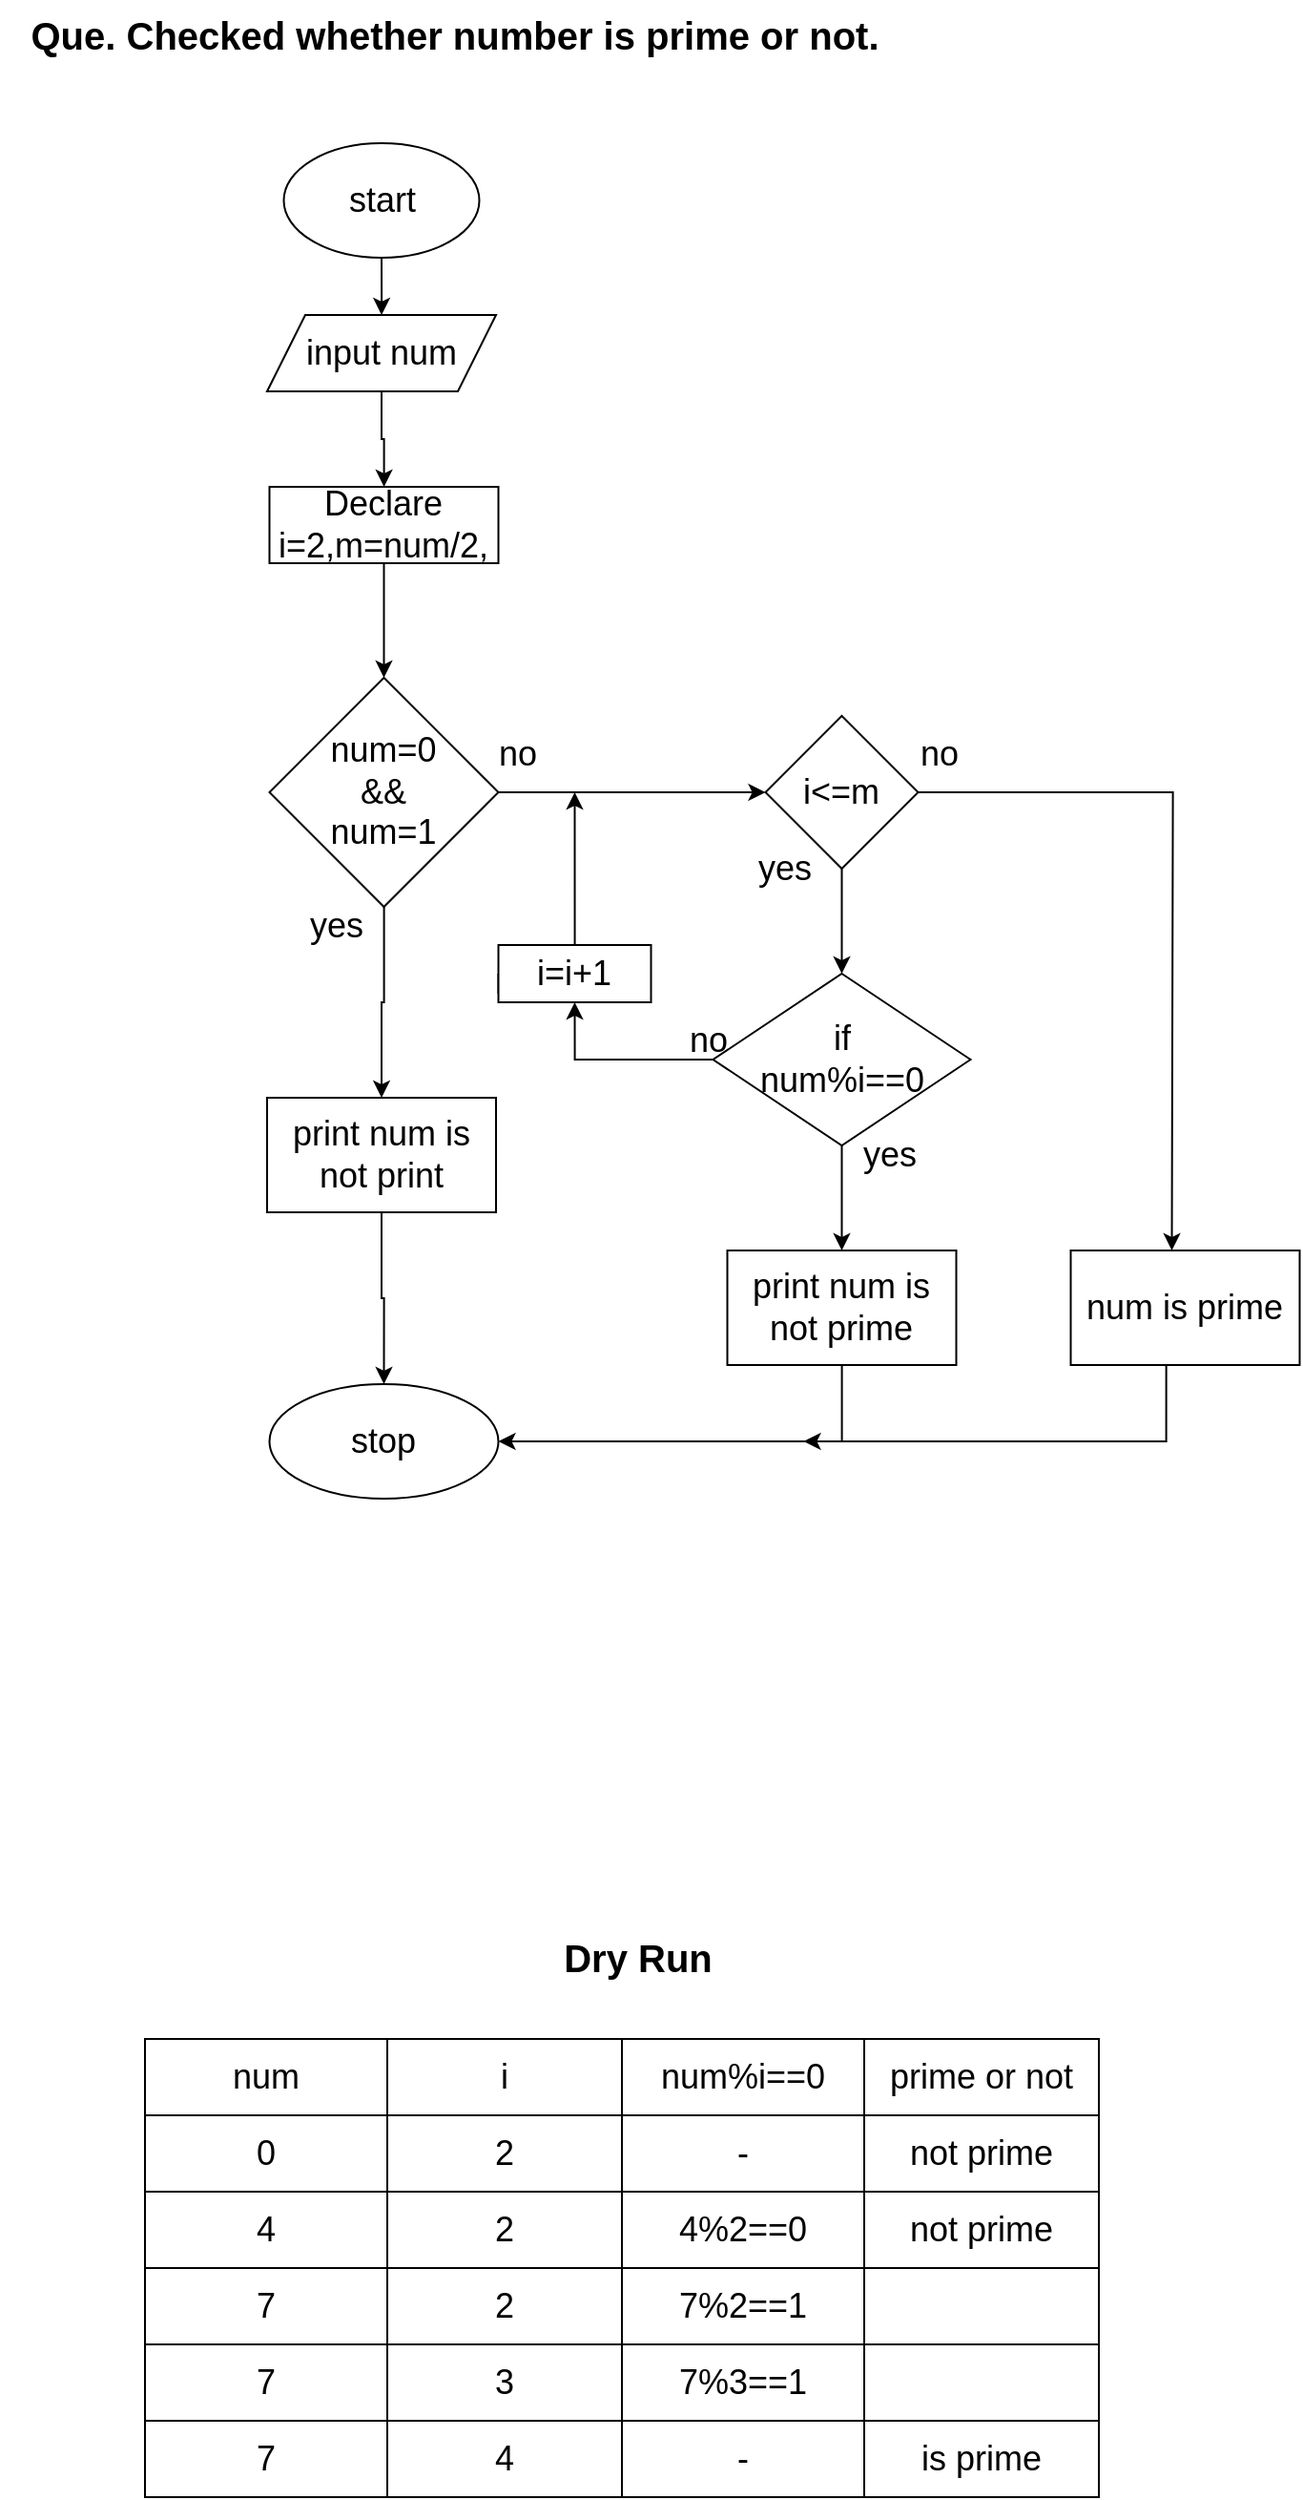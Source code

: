 <mxfile version="20.5.3" type="device"><diagram id="1f9CB9xGdumObMYrWwmQ" name="Prime_or_not"><mxGraphModel dx="1632" dy="-632" grid="1" gridSize="19" guides="1" tooltips="1" connect="1" arrows="1" fold="1" page="1" pageScale="1" pageWidth="850" pageHeight="1100" math="0" shadow="0"><root><mxCell id="0"/><mxCell id="1" parent="0"/><mxCell id="Lca6309_O74RI4bS44Rp-1" value="&lt;b&gt;&lt;font style=&quot;font-size: 20px;&quot;&gt;Que. Checked whether number is prime or not.&lt;/font&gt;&lt;/b&gt;" style="text;html=1;align=center;verticalAlign=middle;resizable=0;points=[];autosize=1;strokeColor=none;fillColor=none;fontSize=18;" parent="1" vertex="1"><mxGeometry x="-836" y="1141" width="475" height="38" as="geometry"/></mxCell><mxCell id="g_-7wu9yB34VcjzYw3A1-1" value="" style="edgeStyle=orthogonalEdgeStyle;rounded=0;orthogonalLoop=1;jettySize=auto;html=1;fontSize=18;align=center;" parent="1" source="g_-7wu9yB34VcjzYw3A1-2" target="g_-7wu9yB34VcjzYw3A1-4" edge="1"><mxGeometry relative="1" as="geometry"/></mxCell><mxCell id="g_-7wu9yB34VcjzYw3A1-2" value="start" style="ellipse;whiteSpace=wrap;html=1;fontSize=18;align=center;" parent="1" vertex="1"><mxGeometry x="-687.25" y="1216" width="102.5" height="60" as="geometry"/></mxCell><mxCell id="g_-7wu9yB34VcjzYw3A1-3" value="" style="edgeStyle=orthogonalEdgeStyle;rounded=0;orthogonalLoop=1;jettySize=auto;html=1;fontSize=18;align=center;" parent="1" source="g_-7wu9yB34VcjzYw3A1-4" target="g_-7wu9yB34VcjzYw3A1-6" edge="1"><mxGeometry relative="1" as="geometry"/></mxCell><mxCell id="g_-7wu9yB34VcjzYw3A1-4" value="input num" style="shape=parallelogram;perimeter=parallelogramPerimeter;whiteSpace=wrap;html=1;fixedSize=1;fontSize=18;align=center;" parent="1" vertex="1"><mxGeometry x="-696" y="1306" width="120" height="40" as="geometry"/></mxCell><mxCell id="g_-7wu9yB34VcjzYw3A1-5" value="" style="edgeStyle=orthogonalEdgeStyle;rounded=0;orthogonalLoop=1;jettySize=auto;html=1;fontSize=18;align=center;" parent="1" source="g_-7wu9yB34VcjzYw3A1-6" target="g_-7wu9yB34VcjzYw3A1-9" edge="1"><mxGeometry relative="1" as="geometry"/></mxCell><mxCell id="g_-7wu9yB34VcjzYw3A1-6" value="Declare i=2,m=num/2," style="whiteSpace=wrap;html=1;fontSize=18;align=center;" parent="1" vertex="1"><mxGeometry x="-694.75" y="1396" width="120" height="40" as="geometry"/></mxCell><mxCell id="g_-7wu9yB34VcjzYw3A1-7" value="" style="edgeStyle=orthogonalEdgeStyle;rounded=0;orthogonalLoop=1;jettySize=auto;html=1;fontSize=18;entryX=0;entryY=0.5;entryDx=0;entryDy=0;align=center;" parent="1" source="g_-7wu9yB34VcjzYw3A1-9" target="g_-7wu9yB34VcjzYw3A1-15" edge="1"><mxGeometry relative="1" as="geometry"><mxPoint x="-444.75" y="1556" as="targetPoint"/></mxGeometry></mxCell><mxCell id="g_-7wu9yB34VcjzYw3A1-8" value="" style="edgeStyle=orthogonalEdgeStyle;rounded=0;orthogonalLoop=1;jettySize=auto;html=1;fontSize=18;align=center;" parent="1" source="g_-7wu9yB34VcjzYw3A1-9" target="g_-7wu9yB34VcjzYw3A1-11" edge="1"><mxGeometry relative="1" as="geometry"/></mxCell><mxCell id="g_-7wu9yB34VcjzYw3A1-9" value="num=0 &lt;br style=&quot;font-size: 18px;&quot;&gt;&amp;amp;&amp;amp;&lt;br style=&quot;font-size: 18px;&quot;&gt;num=1" style="rhombus;whiteSpace=wrap;html=1;fontSize=18;align=center;" parent="1" vertex="1"><mxGeometry x="-694.75" y="1496" width="120" height="120" as="geometry"/></mxCell><mxCell id="g_-7wu9yB34VcjzYw3A1-10" value="" style="edgeStyle=orthogonalEdgeStyle;rounded=0;orthogonalLoop=1;jettySize=auto;html=1;fontSize=18;align=center;" parent="1" source="g_-7wu9yB34VcjzYw3A1-11" target="g_-7wu9yB34VcjzYw3A1-12" edge="1"><mxGeometry relative="1" as="geometry"/></mxCell><mxCell id="g_-7wu9yB34VcjzYw3A1-11" value="print num is not print" style="whiteSpace=wrap;html=1;fontSize=18;align=center;" parent="1" vertex="1"><mxGeometry x="-696" y="1716" width="120" height="60" as="geometry"/></mxCell><mxCell id="g_-7wu9yB34VcjzYw3A1-12" value="stop" style="ellipse;whiteSpace=wrap;html=1;fontSize=18;align=center;" parent="1" vertex="1"><mxGeometry x="-694.75" y="1866" width="120" height="60" as="geometry"/></mxCell><mxCell id="g_-7wu9yB34VcjzYw3A1-13" value="" style="edgeStyle=orthogonalEdgeStyle;rounded=0;orthogonalLoop=1;jettySize=auto;html=1;fontSize=18;align=center;" parent="1" source="g_-7wu9yB34VcjzYw3A1-15" target="g_-7wu9yB34VcjzYw3A1-19" edge="1"><mxGeometry relative="1" as="geometry"/></mxCell><mxCell id="g_-7wu9yB34VcjzYw3A1-14" style="edgeStyle=orthogonalEdgeStyle;rounded=0;orthogonalLoop=1;jettySize=auto;html=1;fontSize=18;align=center;" parent="1" source="g_-7wu9yB34VcjzYw3A1-15" edge="1"><mxGeometry relative="1" as="geometry"><mxPoint x="-221.75" y="1796" as="targetPoint"/></mxGeometry></mxCell><mxCell id="g_-7wu9yB34VcjzYw3A1-15" value="i&amp;lt;=m" style="rhombus;whiteSpace=wrap;html=1;fontSize=18;align=center;" parent="1" vertex="1"><mxGeometry x="-434.75" y="1516" width="80" height="80" as="geometry"/></mxCell><mxCell id="g_-7wu9yB34VcjzYw3A1-16" value="" style="edgeStyle=orthogonalEdgeStyle;rounded=0;orthogonalLoop=1;jettySize=auto;html=1;fontSize=18;align=center;" parent="1" source="g_-7wu9yB34VcjzYw3A1-19" target="g_-7wu9yB34VcjzYw3A1-21" edge="1"><mxGeometry relative="1" as="geometry"/></mxCell><mxCell id="g_-7wu9yB34VcjzYw3A1-17" style="edgeStyle=orthogonalEdgeStyle;rounded=0;orthogonalLoop=1;jettySize=auto;html=1;exitX=0;exitY=0.5;exitDx=0;exitDy=0;fontSize=18;align=center;" parent="1" source="g_-7wu9yB34VcjzYw3A1-30" edge="1"><mxGeometry relative="1" as="geometry"><mxPoint x="-534.75" y="1556" as="targetPoint"/><Array as="points"><mxPoint x="-534.75" y="1661"/></Array></mxGeometry></mxCell><mxCell id="g_-7wu9yB34VcjzYw3A1-18" value="" style="edgeStyle=orthogonalEdgeStyle;rounded=0;orthogonalLoop=1;jettySize=auto;html=1;entryX=0.5;entryY=1;entryDx=0;entryDy=0;fontSize=18;align=center;" parent="1" source="g_-7wu9yB34VcjzYw3A1-19" target="g_-7wu9yB34VcjzYw3A1-30" edge="1"><mxGeometry relative="1" as="geometry"/></mxCell><mxCell id="g_-7wu9yB34VcjzYw3A1-19" value="if&lt;br style=&quot;font-size: 18px;&quot;&gt;num%i==0" style="rhombus;whiteSpace=wrap;html=1;fontSize=18;align=center;" parent="1" vertex="1"><mxGeometry x="-462.25" y="1651" width="135" height="90" as="geometry"/></mxCell><mxCell id="g_-7wu9yB34VcjzYw3A1-20" style="edgeStyle=orthogonalEdgeStyle;rounded=0;orthogonalLoop=1;jettySize=auto;html=1;fontSize=18;entryX=1;entryY=0.5;entryDx=0;entryDy=0;align=center;" parent="1" source="g_-7wu9yB34VcjzYw3A1-21" target="g_-7wu9yB34VcjzYw3A1-12" edge="1"><mxGeometry relative="1" as="geometry"><mxPoint x="-409.75" y="1906" as="targetPoint"/><Array as="points"><mxPoint x="-394.75" y="1896"/></Array></mxGeometry></mxCell><mxCell id="g_-7wu9yB34VcjzYw3A1-21" value="print num is not prime" style="whiteSpace=wrap;html=1;fontSize=18;align=center;" parent="1" vertex="1"><mxGeometry x="-454.75" y="1796" width="120" height="60" as="geometry"/></mxCell><mxCell id="g_-7wu9yB34VcjzYw3A1-22" value="num is prime" style="whiteSpace=wrap;html=1;fontSize=18;align=center;" parent="1" vertex="1"><mxGeometry x="-274.75" y="1796" width="120" height="60" as="geometry"/></mxCell><mxCell id="g_-7wu9yB34VcjzYw3A1-23" style="edgeStyle=orthogonalEdgeStyle;rounded=0;orthogonalLoop=1;jettySize=auto;html=1;fontSize=18;align=center;" parent="1" edge="1"><mxGeometry relative="1" as="geometry"><mxPoint x="-224.683" y="1856" as="sourcePoint"/><mxPoint x="-414.75" y="1896" as="targetPoint"/><Array as="points"><mxPoint x="-224.75" y="1896"/></Array></mxGeometry></mxCell><mxCell id="g_-7wu9yB34VcjzYw3A1-24" value="no" style="text;html=1;align=center;verticalAlign=middle;resizable=0;points=[];autosize=1;strokeColor=none;fillColor=none;fontSize=18;" parent="1" vertex="1"><mxGeometry x="-584.75" y="1516" width="40" height="40" as="geometry"/></mxCell><mxCell id="g_-7wu9yB34VcjzYw3A1-25" value="yes" style="text;html=1;align=center;verticalAlign=middle;resizable=0;points=[];autosize=1;strokeColor=none;fillColor=none;fontSize=18;" parent="1" vertex="1"><mxGeometry x="-684.75" y="1606" width="50" height="40" as="geometry"/></mxCell><mxCell id="g_-7wu9yB34VcjzYw3A1-26" value="no" style="text;html=1;align=center;verticalAlign=middle;resizable=0;points=[];autosize=1;strokeColor=none;fillColor=none;fontSize=18;" parent="1" vertex="1"><mxGeometry x="-363.75" y="1516" width="40" height="40" as="geometry"/></mxCell><mxCell id="g_-7wu9yB34VcjzYw3A1-27" value="yes" style="text;html=1;align=center;verticalAlign=middle;resizable=0;points=[];autosize=1;strokeColor=none;fillColor=none;fontSize=18;" parent="1" vertex="1"><mxGeometry x="-449.75" y="1576" width="50" height="40" as="geometry"/></mxCell><mxCell id="g_-7wu9yB34VcjzYw3A1-28" value="yes" style="text;html=1;align=center;verticalAlign=middle;resizable=0;points=[];autosize=1;strokeColor=none;fillColor=none;fontSize=18;" parent="1" vertex="1"><mxGeometry x="-394.75" y="1726" width="50" height="40" as="geometry"/></mxCell><mxCell id="g_-7wu9yB34VcjzYw3A1-29" value="no" style="text;html=1;align=center;verticalAlign=middle;resizable=0;points=[];autosize=1;strokeColor=none;fillColor=none;fontSize=18;" parent="1" vertex="1"><mxGeometry x="-484.75" y="1666" width="40" height="40" as="geometry"/></mxCell><mxCell id="g_-7wu9yB34VcjzYw3A1-30" value="i=i+1" style="whiteSpace=wrap;html=1;fontSize=18;align=center;" parent="1" vertex="1"><mxGeometry x="-574.75" y="1636" width="80" height="30" as="geometry"/></mxCell><mxCell id="WsvWgwLUR0XS9LeDDz89-1" value="" style="shape=table;startSize=0;container=1;collapsible=0;childLayout=tableLayout;fontSize=18;align=center;" parent="1" vertex="1"><mxGeometry x="-760" y="2209" width="500" height="240" as="geometry"/></mxCell><mxCell id="WsvWgwLUR0XS9LeDDz89-2" value="" style="shape=tableRow;horizontal=0;startSize=0;swimlaneHead=0;swimlaneBody=0;top=0;left=0;bottom=0;right=0;collapsible=0;dropTarget=0;fillColor=none;points=[[0,0.5],[1,0.5]];portConstraint=eastwest;fontSize=18;align=center;" parent="WsvWgwLUR0XS9LeDDz89-1" vertex="1"><mxGeometry width="500" height="40" as="geometry"/></mxCell><mxCell id="WsvWgwLUR0XS9LeDDz89-3" value="num" style="shape=partialRectangle;html=1;whiteSpace=wrap;connectable=0;overflow=hidden;fillColor=none;top=0;left=0;bottom=0;right=0;pointerEvents=1;fontSize=18;align=center;" parent="WsvWgwLUR0XS9LeDDz89-2" vertex="1"><mxGeometry width="127" height="40" as="geometry"><mxRectangle width="127" height="40" as="alternateBounds"/></mxGeometry></mxCell><mxCell id="WsvWgwLUR0XS9LeDDz89-4" value="i" style="shape=partialRectangle;html=1;whiteSpace=wrap;connectable=0;overflow=hidden;fillColor=none;top=0;left=0;bottom=0;right=0;pointerEvents=1;fontSize=18;align=center;" parent="WsvWgwLUR0XS9LeDDz89-2" vertex="1"><mxGeometry x="127" width="123" height="40" as="geometry"><mxRectangle width="123" height="40" as="alternateBounds"/></mxGeometry></mxCell><mxCell id="WsvWgwLUR0XS9LeDDz89-5" value="num%i==0" style="shape=partialRectangle;html=1;whiteSpace=wrap;connectable=0;overflow=hidden;fillColor=none;top=0;left=0;bottom=0;right=0;pointerEvents=1;fontSize=18;align=center;" parent="WsvWgwLUR0XS9LeDDz89-2" vertex="1"><mxGeometry x="250" width="127" height="40" as="geometry"><mxRectangle width="127" height="40" as="alternateBounds"/></mxGeometry></mxCell><mxCell id="WsvWgwLUR0XS9LeDDz89-6" value="prime or not" style="shape=partialRectangle;html=1;whiteSpace=wrap;connectable=0;overflow=hidden;fillColor=none;top=0;left=0;bottom=0;right=0;pointerEvents=1;fontSize=18;align=center;" parent="WsvWgwLUR0XS9LeDDz89-2" vertex="1"><mxGeometry x="377" width="123" height="40" as="geometry"><mxRectangle width="123" height="40" as="alternateBounds"/></mxGeometry></mxCell><mxCell id="WsvWgwLUR0XS9LeDDz89-7" value="" style="shape=tableRow;horizontal=0;startSize=0;swimlaneHead=0;swimlaneBody=0;top=0;left=0;bottom=0;right=0;collapsible=0;dropTarget=0;fillColor=none;points=[[0,0.5],[1,0.5]];portConstraint=eastwest;fontSize=18;align=center;" parent="WsvWgwLUR0XS9LeDDz89-1" vertex="1"><mxGeometry y="40" width="500" height="40" as="geometry"/></mxCell><mxCell id="WsvWgwLUR0XS9LeDDz89-8" value="0" style="shape=partialRectangle;html=1;whiteSpace=wrap;connectable=0;overflow=hidden;fillColor=none;top=0;left=0;bottom=0;right=0;pointerEvents=1;fontSize=18;align=center;" parent="WsvWgwLUR0XS9LeDDz89-7" vertex="1"><mxGeometry width="127" height="40" as="geometry"><mxRectangle width="127" height="40" as="alternateBounds"/></mxGeometry></mxCell><mxCell id="WsvWgwLUR0XS9LeDDz89-9" value="2" style="shape=partialRectangle;html=1;whiteSpace=wrap;connectable=0;overflow=hidden;fillColor=none;top=0;left=0;bottom=0;right=0;pointerEvents=1;fontSize=18;align=center;" parent="WsvWgwLUR0XS9LeDDz89-7" vertex="1"><mxGeometry x="127" width="123" height="40" as="geometry"><mxRectangle width="123" height="40" as="alternateBounds"/></mxGeometry></mxCell><mxCell id="WsvWgwLUR0XS9LeDDz89-10" value="-" style="shape=partialRectangle;html=1;whiteSpace=wrap;connectable=0;overflow=hidden;fillColor=none;top=0;left=0;bottom=0;right=0;pointerEvents=1;fontSize=18;align=center;" parent="WsvWgwLUR0XS9LeDDz89-7" vertex="1"><mxGeometry x="250" width="127" height="40" as="geometry"><mxRectangle width="127" height="40" as="alternateBounds"/></mxGeometry></mxCell><mxCell id="WsvWgwLUR0XS9LeDDz89-11" value="not prime" style="shape=partialRectangle;html=1;whiteSpace=wrap;connectable=0;overflow=hidden;fillColor=none;top=0;left=0;bottom=0;right=0;pointerEvents=1;fontSize=18;align=center;" parent="WsvWgwLUR0XS9LeDDz89-7" vertex="1"><mxGeometry x="377" width="123" height="40" as="geometry"><mxRectangle width="123" height="40" as="alternateBounds"/></mxGeometry></mxCell><mxCell id="WsvWgwLUR0XS9LeDDz89-12" style="shape=tableRow;horizontal=0;startSize=0;swimlaneHead=0;swimlaneBody=0;top=0;left=0;bottom=0;right=0;collapsible=0;dropTarget=0;fillColor=none;points=[[0,0.5],[1,0.5]];portConstraint=eastwest;fontSize=18;align=center;" parent="WsvWgwLUR0XS9LeDDz89-1" vertex="1"><mxGeometry y="80" width="500" height="40" as="geometry"/></mxCell><mxCell id="WsvWgwLUR0XS9LeDDz89-13" value="4" style="shape=partialRectangle;html=1;whiteSpace=wrap;connectable=0;overflow=hidden;fillColor=none;top=0;left=0;bottom=0;right=0;pointerEvents=1;fontSize=18;align=center;" parent="WsvWgwLUR0XS9LeDDz89-12" vertex="1"><mxGeometry width="127" height="40" as="geometry"><mxRectangle width="127" height="40" as="alternateBounds"/></mxGeometry></mxCell><mxCell id="WsvWgwLUR0XS9LeDDz89-14" value="2" style="shape=partialRectangle;html=1;whiteSpace=wrap;connectable=0;overflow=hidden;fillColor=none;top=0;left=0;bottom=0;right=0;pointerEvents=1;fontSize=18;align=center;" parent="WsvWgwLUR0XS9LeDDz89-12" vertex="1"><mxGeometry x="127" width="123" height="40" as="geometry"><mxRectangle width="123" height="40" as="alternateBounds"/></mxGeometry></mxCell><mxCell id="WsvWgwLUR0XS9LeDDz89-15" value="4%2==0" style="shape=partialRectangle;html=1;whiteSpace=wrap;connectable=0;overflow=hidden;fillColor=none;top=0;left=0;bottom=0;right=0;pointerEvents=1;fontSize=18;align=center;" parent="WsvWgwLUR0XS9LeDDz89-12" vertex="1"><mxGeometry x="250" width="127" height="40" as="geometry"><mxRectangle width="127" height="40" as="alternateBounds"/></mxGeometry></mxCell><mxCell id="WsvWgwLUR0XS9LeDDz89-16" value="not prime" style="shape=partialRectangle;html=1;whiteSpace=wrap;connectable=0;overflow=hidden;fillColor=none;top=0;left=0;bottom=0;right=0;pointerEvents=1;fontSize=18;align=center;" parent="WsvWgwLUR0XS9LeDDz89-12" vertex="1"><mxGeometry x="377" width="123" height="40" as="geometry"><mxRectangle width="123" height="40" as="alternateBounds"/></mxGeometry></mxCell><mxCell id="WsvWgwLUR0XS9LeDDz89-17" style="shape=tableRow;horizontal=0;startSize=0;swimlaneHead=0;swimlaneBody=0;top=0;left=0;bottom=0;right=0;collapsible=0;dropTarget=0;fillColor=none;points=[[0,0.5],[1,0.5]];portConstraint=eastwest;fontSize=18;align=center;" parent="WsvWgwLUR0XS9LeDDz89-1" vertex="1"><mxGeometry y="120" width="500" height="40" as="geometry"/></mxCell><mxCell id="WsvWgwLUR0XS9LeDDz89-18" value="7" style="shape=partialRectangle;html=1;whiteSpace=wrap;connectable=0;overflow=hidden;fillColor=none;top=0;left=0;bottom=0;right=0;pointerEvents=1;fontSize=18;align=center;" parent="WsvWgwLUR0XS9LeDDz89-17" vertex="1"><mxGeometry width="127" height="40" as="geometry"><mxRectangle width="127" height="40" as="alternateBounds"/></mxGeometry></mxCell><mxCell id="WsvWgwLUR0XS9LeDDz89-19" value="2" style="shape=partialRectangle;html=1;whiteSpace=wrap;connectable=0;overflow=hidden;fillColor=none;top=0;left=0;bottom=0;right=0;pointerEvents=1;fontSize=18;align=center;" parent="WsvWgwLUR0XS9LeDDz89-17" vertex="1"><mxGeometry x="127" width="123" height="40" as="geometry"><mxRectangle width="123" height="40" as="alternateBounds"/></mxGeometry></mxCell><mxCell id="WsvWgwLUR0XS9LeDDz89-20" value="7%2==1" style="shape=partialRectangle;html=1;whiteSpace=wrap;connectable=0;overflow=hidden;fillColor=none;top=0;left=0;bottom=0;right=0;pointerEvents=1;fontSize=18;align=center;" parent="WsvWgwLUR0XS9LeDDz89-17" vertex="1"><mxGeometry x="250" width="127" height="40" as="geometry"><mxRectangle width="127" height="40" as="alternateBounds"/></mxGeometry></mxCell><mxCell id="WsvWgwLUR0XS9LeDDz89-21" style="shape=partialRectangle;html=1;whiteSpace=wrap;connectable=0;overflow=hidden;fillColor=none;top=0;left=0;bottom=0;right=0;pointerEvents=1;fontSize=18;align=center;" parent="WsvWgwLUR0XS9LeDDz89-17" vertex="1"><mxGeometry x="377" width="123" height="40" as="geometry"><mxRectangle width="123" height="40" as="alternateBounds"/></mxGeometry></mxCell><mxCell id="WsvWgwLUR0XS9LeDDz89-22" style="shape=tableRow;horizontal=0;startSize=0;swimlaneHead=0;swimlaneBody=0;top=0;left=0;bottom=0;right=0;collapsible=0;dropTarget=0;fillColor=none;points=[[0,0.5],[1,0.5]];portConstraint=eastwest;fontSize=18;align=center;" parent="WsvWgwLUR0XS9LeDDz89-1" vertex="1"><mxGeometry y="160" width="500" height="40" as="geometry"/></mxCell><mxCell id="WsvWgwLUR0XS9LeDDz89-23" value="7" style="shape=partialRectangle;html=1;whiteSpace=wrap;connectable=0;overflow=hidden;fillColor=none;top=0;left=0;bottom=0;right=0;pointerEvents=1;fontSize=18;align=center;" parent="WsvWgwLUR0XS9LeDDz89-22" vertex="1"><mxGeometry width="127" height="40" as="geometry"><mxRectangle width="127" height="40" as="alternateBounds"/></mxGeometry></mxCell><mxCell id="WsvWgwLUR0XS9LeDDz89-24" value="3" style="shape=partialRectangle;html=1;whiteSpace=wrap;connectable=0;overflow=hidden;fillColor=none;top=0;left=0;bottom=0;right=0;pointerEvents=1;fontSize=18;align=center;" parent="WsvWgwLUR0XS9LeDDz89-22" vertex="1"><mxGeometry x="127" width="123" height="40" as="geometry"><mxRectangle width="123" height="40" as="alternateBounds"/></mxGeometry></mxCell><mxCell id="WsvWgwLUR0XS9LeDDz89-25" value="7%3==1" style="shape=partialRectangle;html=1;whiteSpace=wrap;connectable=0;overflow=hidden;fillColor=none;top=0;left=0;bottom=0;right=0;pointerEvents=1;fontSize=18;align=center;" parent="WsvWgwLUR0XS9LeDDz89-22" vertex="1"><mxGeometry x="250" width="127" height="40" as="geometry"><mxRectangle width="127" height="40" as="alternateBounds"/></mxGeometry></mxCell><mxCell id="WsvWgwLUR0XS9LeDDz89-26" style="shape=partialRectangle;html=1;whiteSpace=wrap;connectable=0;overflow=hidden;fillColor=none;top=0;left=0;bottom=0;right=0;pointerEvents=1;fontSize=18;align=center;" parent="WsvWgwLUR0XS9LeDDz89-22" vertex="1"><mxGeometry x="377" width="123" height="40" as="geometry"><mxRectangle width="123" height="40" as="alternateBounds"/></mxGeometry></mxCell><mxCell id="WsvWgwLUR0XS9LeDDz89-27" style="shape=tableRow;horizontal=0;startSize=0;swimlaneHead=0;swimlaneBody=0;top=0;left=0;bottom=0;right=0;collapsible=0;dropTarget=0;fillColor=none;points=[[0,0.5],[1,0.5]];portConstraint=eastwest;fontSize=18;align=center;" parent="WsvWgwLUR0XS9LeDDz89-1" vertex="1"><mxGeometry y="200" width="500" height="40" as="geometry"/></mxCell><mxCell id="WsvWgwLUR0XS9LeDDz89-28" value="7" style="shape=partialRectangle;html=1;whiteSpace=wrap;connectable=0;overflow=hidden;fillColor=none;top=0;left=0;bottom=0;right=0;pointerEvents=1;fontSize=18;align=center;" parent="WsvWgwLUR0XS9LeDDz89-27" vertex="1"><mxGeometry width="127" height="40" as="geometry"><mxRectangle width="127" height="40" as="alternateBounds"/></mxGeometry></mxCell><mxCell id="WsvWgwLUR0XS9LeDDz89-29" value="4" style="shape=partialRectangle;html=1;whiteSpace=wrap;connectable=0;overflow=hidden;fillColor=none;top=0;left=0;bottom=0;right=0;pointerEvents=1;fontSize=18;align=center;" parent="WsvWgwLUR0XS9LeDDz89-27" vertex="1"><mxGeometry x="127" width="123" height="40" as="geometry"><mxRectangle width="123" height="40" as="alternateBounds"/></mxGeometry></mxCell><mxCell id="WsvWgwLUR0XS9LeDDz89-30" value="-" style="shape=partialRectangle;html=1;whiteSpace=wrap;connectable=0;overflow=hidden;fillColor=none;top=0;left=0;bottom=0;right=0;pointerEvents=1;fontSize=18;align=center;" parent="WsvWgwLUR0XS9LeDDz89-27" vertex="1"><mxGeometry x="250" width="127" height="40" as="geometry"><mxRectangle width="127" height="40" as="alternateBounds"/></mxGeometry></mxCell><mxCell id="WsvWgwLUR0XS9LeDDz89-31" value="is prime" style="shape=partialRectangle;html=1;whiteSpace=wrap;connectable=0;overflow=hidden;fillColor=none;top=0;left=0;bottom=0;right=0;pointerEvents=1;fontSize=18;align=center;" parent="WsvWgwLUR0XS9LeDDz89-27" vertex="1"><mxGeometry x="377" width="123" height="40" as="geometry"><mxRectangle width="123" height="40" as="alternateBounds"/></mxGeometry></mxCell><mxCell id="WsvWgwLUR0XS9LeDDz89-32" value="&lt;b&gt;Dry Run&lt;/b&gt;" style="text;html=1;align=center;verticalAlign=middle;resizable=0;points=[];autosize=1;strokeColor=none;fillColor=none;fontSize=20;" parent="1" vertex="1"><mxGeometry x="-558.75" y="2147" width="114" height="38" as="geometry"/></mxCell></root></mxGraphModel></diagram></mxfile>